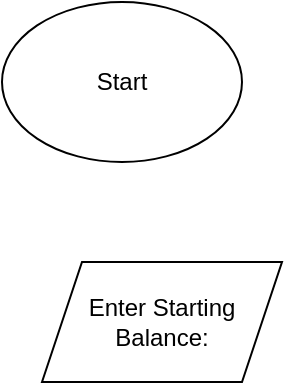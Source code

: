 <mxfile version="13.6.10" type="github">
  <diagram id="xkPVVU98Jwx8Gxr5zT9T" name="Page-1">
    <mxGraphModel dx="868" dy="479" grid="1" gridSize="10" guides="1" tooltips="1" connect="1" arrows="1" fold="1" page="1" pageScale="1" pageWidth="850" pageHeight="1100" math="0" shadow="0">
      <root>
        <mxCell id="0" />
        <mxCell id="1" parent="0" />
        <mxCell id="MTbE8OdjCK04OEq8-i73-1" value="Start" style="ellipse;whiteSpace=wrap;html=1;" vertex="1" parent="1">
          <mxGeometry x="130" y="280" width="120" height="80" as="geometry" />
        </mxCell>
        <mxCell id="MTbE8OdjCK04OEq8-i73-2" value="Enter Starting Balance:" style="shape=parallelogram;perimeter=parallelogramPerimeter;whiteSpace=wrap;html=1;fixedSize=1;" vertex="1" parent="1">
          <mxGeometry x="150" y="410" width="120" height="60" as="geometry" />
        </mxCell>
      </root>
    </mxGraphModel>
  </diagram>
</mxfile>
